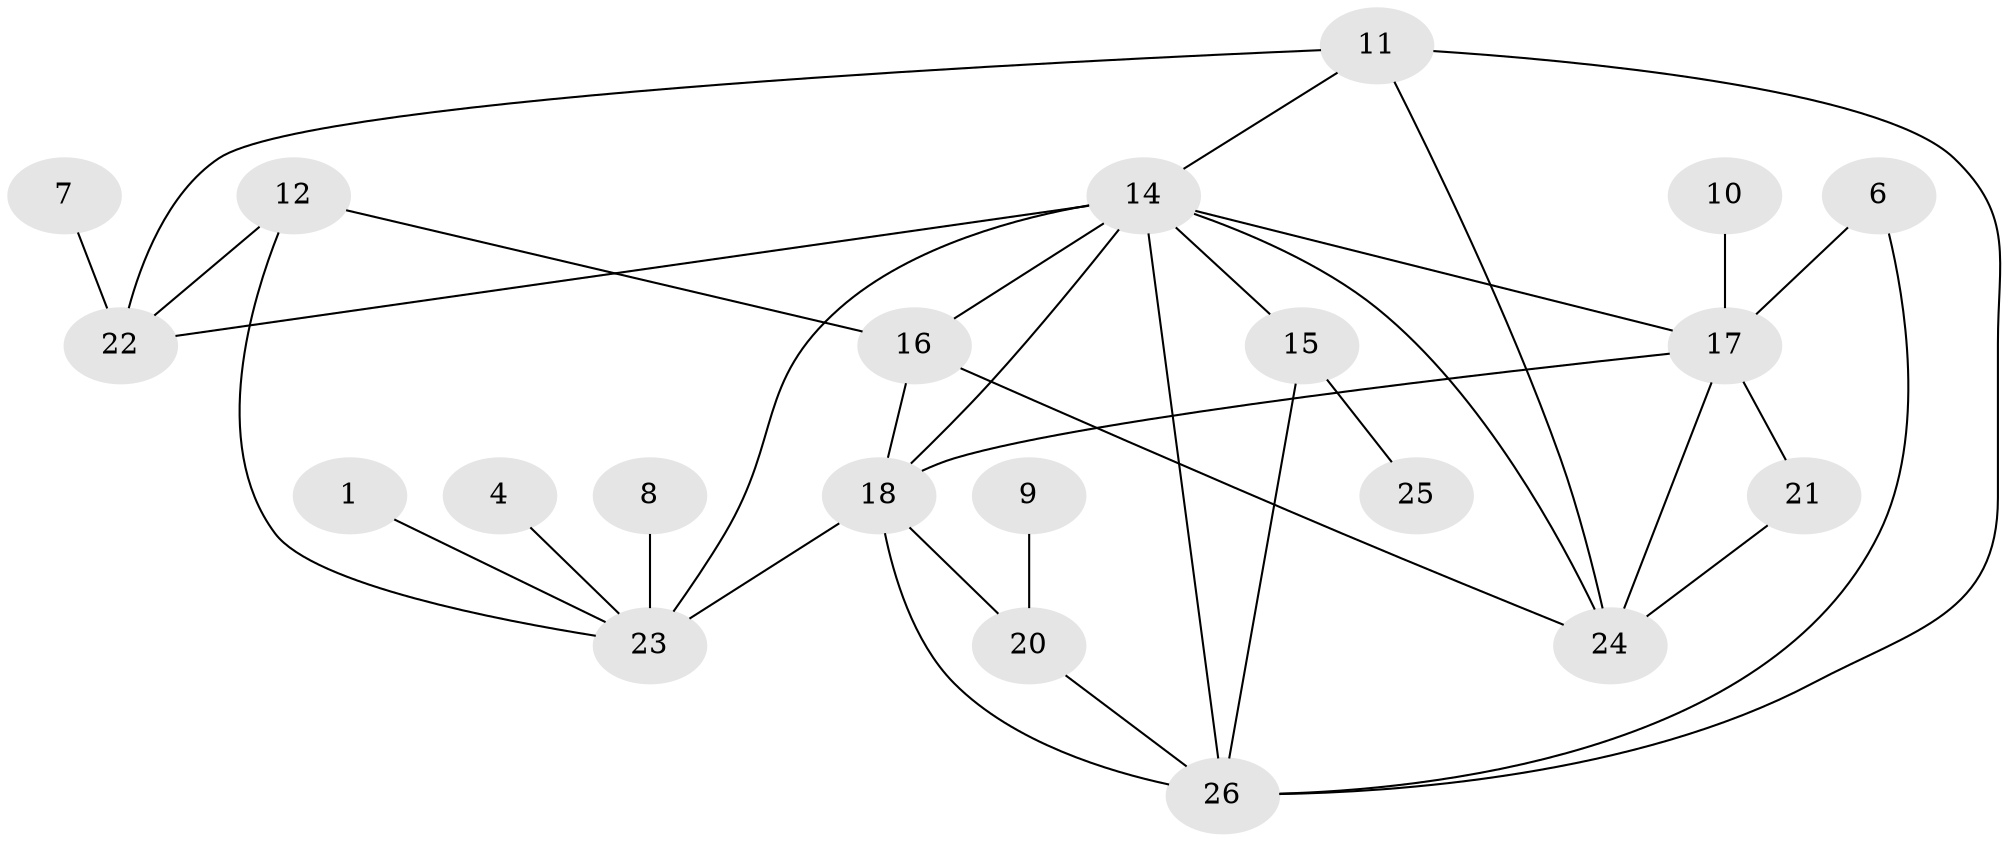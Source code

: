 // original degree distribution, {1: 0.2549019607843137, 3: 0.1568627450980392, 2: 0.2549019607843137, 0: 0.0784313725490196, 4: 0.11764705882352941, 5: 0.058823529411764705, 6: 0.0784313725490196}
// Generated by graph-tools (version 1.1) at 2025/25/03/09/25 03:25:13]
// undirected, 21 vertices, 35 edges
graph export_dot {
graph [start="1"]
  node [color=gray90,style=filled];
  1;
  4;
  6;
  7;
  8;
  9;
  10;
  11;
  12;
  14;
  15;
  16;
  17;
  18;
  20;
  21;
  22;
  23;
  24;
  25;
  26;
  1 -- 23 [weight=1.0];
  4 -- 23 [weight=1.0];
  6 -- 17 [weight=1.0];
  6 -- 26 [weight=1.0];
  7 -- 22 [weight=1.0];
  8 -- 23 [weight=1.0];
  9 -- 20 [weight=1.0];
  10 -- 17 [weight=1.0];
  11 -- 14 [weight=1.0];
  11 -- 22 [weight=1.0];
  11 -- 24 [weight=1.0];
  11 -- 26 [weight=1.0];
  12 -- 16 [weight=1.0];
  12 -- 22 [weight=1.0];
  12 -- 23 [weight=1.0];
  14 -- 15 [weight=1.0];
  14 -- 16 [weight=1.0];
  14 -- 17 [weight=2.0];
  14 -- 18 [weight=1.0];
  14 -- 22 [weight=1.0];
  14 -- 23 [weight=2.0];
  14 -- 24 [weight=1.0];
  14 -- 26 [weight=1.0];
  15 -- 25 [weight=1.0];
  15 -- 26 [weight=1.0];
  16 -- 18 [weight=1.0];
  16 -- 24 [weight=1.0];
  17 -- 18 [weight=1.0];
  17 -- 21 [weight=2.0];
  17 -- 24 [weight=1.0];
  18 -- 20 [weight=1.0];
  18 -- 23 [weight=1.0];
  18 -- 26 [weight=1.0];
  20 -- 26 [weight=1.0];
  21 -- 24 [weight=1.0];
}
